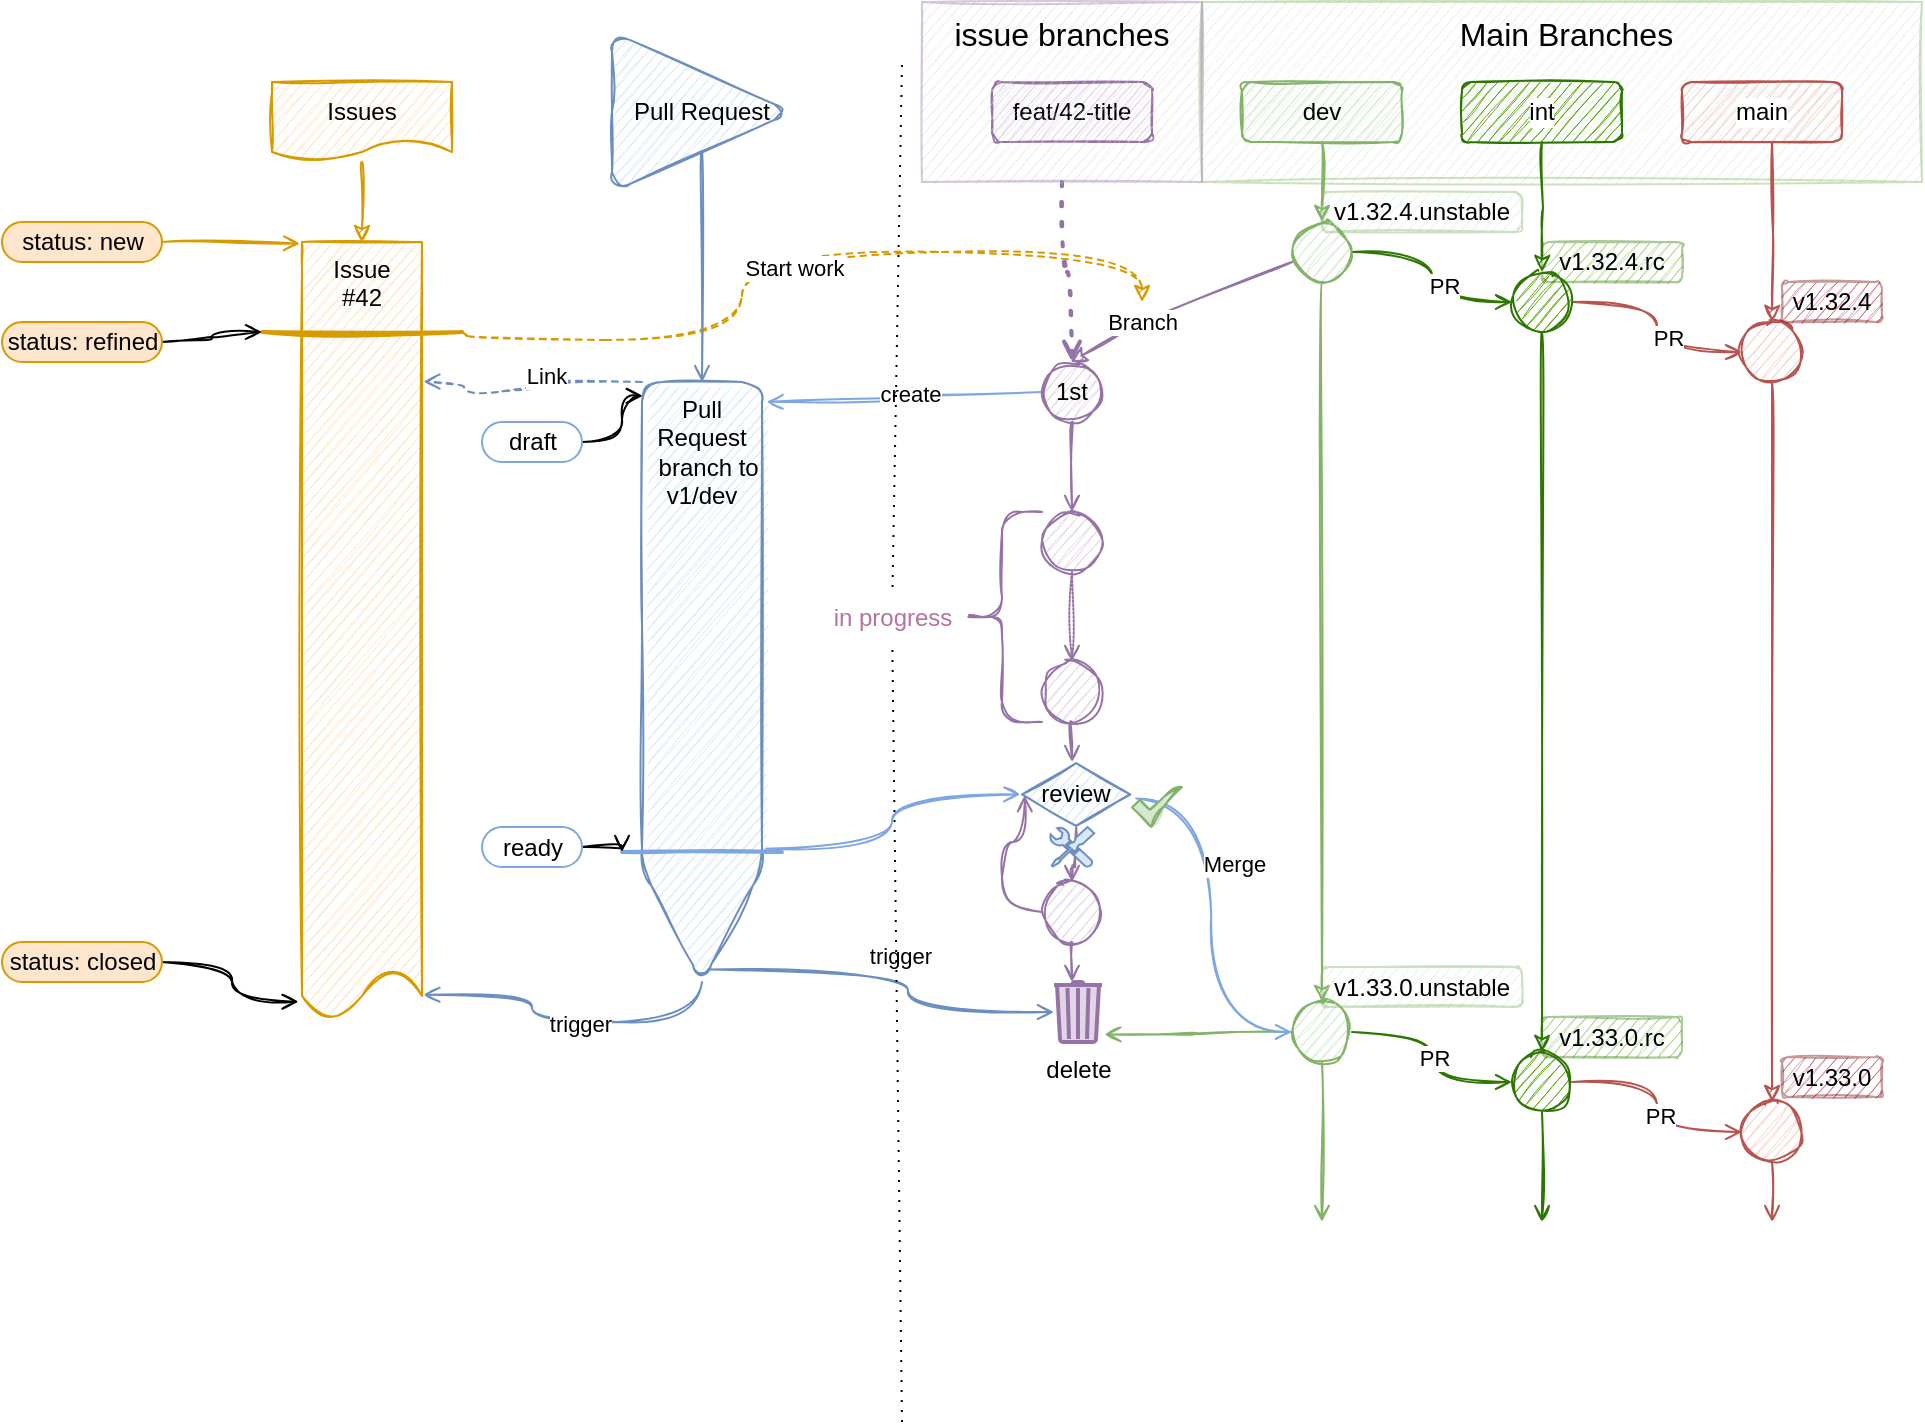 <mxfile version="13.6.5">
    <diagram id="efhW7-6OERZXyLrKR3Or" name="Overview">
        <mxGraphModel dx="3211" dy="924" grid="1" gridSize="10" guides="1" tooltips="1" connect="1" arrows="1" fold="1" page="1" pageScale="1" pageWidth="1654" pageHeight="1169" math="0" shadow="0">
            <root>
                <mxCell id="0"/>
                <mxCell id="1" parent="0"/>
                <mxCell id="126" value="&lt;font style=&quot;font-size: 16px&quot;&gt;&amp;nbsp;Main Branches&lt;/font&gt;" style="rounded=0;whiteSpace=wrap;html=1;sketch=1;strokeColor=#82b366;fillStyle=hachure;fillColor=#d5e8d4;opacity=40;verticalAlign=top;" parent="1" vertex="1">
                    <mxGeometry x="-1000" y="80" width="360" height="90" as="geometry"/>
                </mxCell>
                <mxCell id="34" value="" style="ellipse;whiteSpace=wrap;html=1;aspect=fixed;rounded=1;sketch=1;fillColor=#e1d5e7;strokeColor=#9673a6;" parent="1" vertex="1">
                    <mxGeometry x="-1080" y="335" width="30" height="30" as="geometry"/>
                </mxCell>
                <mxCell id="10" style="edgeStyle=orthogonalEdgeStyle;rounded=0;sketch=1;orthogonalLoop=1;jettySize=auto;html=1;entryX=0.5;entryY=0;entryDx=0;entryDy=0;fillColor=#d5e8d4;strokeColor=#82b366;" parent="1" source="6" target="9" edge="1">
                    <mxGeometry relative="1" as="geometry"/>
                </mxCell>
                <mxCell id="6" value="dev" style="rounded=1;whiteSpace=wrap;html=1;sketch=1;fillColor=#d5e8d4;strokeColor=#82b366;" parent="1" vertex="1">
                    <mxGeometry x="-980" y="120" width="80" height="30" as="geometry"/>
                </mxCell>
                <mxCell id="7" value="&lt;span&gt;int&lt;/span&gt;" style="rounded=1;whiteSpace=wrap;html=1;sketch=1;fillColor=#60a917;strokeColor=#2D7600;labelBackgroundColor=#ffffff;" parent="1" vertex="1">
                    <mxGeometry x="-870" y="120" width="80" height="30" as="geometry"/>
                </mxCell>
                <mxCell id="24" style="edgeStyle=orthogonalEdgeStyle;curved=1;rounded=0;sketch=1;orthogonalLoop=1;jettySize=auto;html=1;entryX=0.5;entryY=0;entryDx=0;entryDy=0;fillColor=#d5e8d4;strokeColor=#82b366;" parent="1" source="9" target="23" edge="1">
                    <mxGeometry relative="1" as="geometry"/>
                </mxCell>
                <mxCell id="97" style="edgeStyle=orthogonalEdgeStyle;curved=1;rounded=0;sketch=1;orthogonalLoop=1;jettySize=auto;html=1;exitX=1;exitY=0.5;exitDx=0;exitDy=0;entryX=0;entryY=0.5;entryDx=0;entryDy=0;endArrow=open;endFill=0;strokeColor=#2D7600;strokeWidth=1;fontColor=#000000;fillColor=#60a917;" parent="1" source="9" target="95" edge="1">
                    <mxGeometry relative="1" as="geometry"/>
                </mxCell>
                <mxCell id="148" value="PR" style="edgeLabel;html=1;align=center;verticalAlign=middle;resizable=0;points=[];fontColor=#000000;" parent="97" vertex="1" connectable="0">
                    <mxGeometry x="0.346" y="8" relative="1" as="geometry">
                        <mxPoint as="offset"/>
                    </mxGeometry>
                </mxCell>
                <mxCell id="9" value="" style="ellipse;whiteSpace=wrap;html=1;aspect=fixed;rounded=1;sketch=1;fillColor=#d5e8d4;strokeColor=#82b366;" parent="1" vertex="1">
                    <mxGeometry x="-955" y="190" width="30" height="30" as="geometry"/>
                </mxCell>
                <mxCell id="101" style="edgeStyle=orthogonalEdgeStyle;curved=1;rounded=0;sketch=1;orthogonalLoop=1;jettySize=auto;html=1;entryX=1.038;entryY=0.033;entryDx=0;entryDy=0;entryPerimeter=0;endArrow=open;endFill=0;strokeColor=#7EA6E0;strokeWidth=1;fontColor=#000000;" parent="1" source="11" target="21" edge="1">
                    <mxGeometry relative="1" as="geometry"/>
                </mxCell>
                <mxCell id="102" value="create" style="edgeLabel;html=1;align=center;verticalAlign=middle;resizable=0;points=[];fontColor=#000000;" parent="101" vertex="1" connectable="0">
                    <mxGeometry x="-0.075" y="1" relative="1" as="geometry">
                        <mxPoint as="offset"/>
                    </mxGeometry>
                </mxCell>
                <mxCell id="11" value="1st" style="ellipse;whiteSpace=wrap;html=1;aspect=fixed;rounded=1;sketch=1;fillColor=#e1d5e7;strokeColor=#9673a6;" parent="1" vertex="1">
                    <mxGeometry x="-1080" y="260" width="30" height="30" as="geometry"/>
                </mxCell>
                <mxCell id="22" style="edgeStyle=orthogonalEdgeStyle;curved=1;rounded=0;sketch=1;orthogonalLoop=1;jettySize=auto;html=1;dashed=1;exitX=1;exitY=0.5;exitDx=0;exitDy=0;exitPerimeter=0;fillColor=#ffe6cc;strokeColor=#d79b00;" parent="1" source="31" edge="1">
                    <mxGeometry relative="1" as="geometry">
                        <mxPoint x="-1030" y="230" as="targetPoint"/>
                        <Array as="points">
                            <mxPoint x="-1367" y="245"/>
                            <mxPoint x="-1367" y="249"/>
                            <mxPoint x="-1230" y="249"/>
                            <mxPoint x="-1230" y="205"/>
                            <mxPoint x="-1030" y="205"/>
                        </Array>
                    </mxGeometry>
                </mxCell>
                <mxCell id="30" value="Start work" style="edgeLabel;html=1;align=center;verticalAlign=middle;resizable=0;points=[];" parent="22" vertex="1" connectable="0">
                    <mxGeometry x="0.033" y="-8" relative="1" as="geometry">
                        <mxPoint as="offset"/>
                    </mxGeometry>
                </mxCell>
                <mxCell id="13" value="Issue&lt;br&gt;#42" style="shape=document;whiteSpace=wrap;html=1;boundedLbl=1;rounded=1;sketch=1;fillColor=#ffe6cc;size=0.067;verticalAlign=top;strokeColor=#d79b00;" parent="1" vertex="1">
                    <mxGeometry x="-1450" y="200" width="60" height="390" as="geometry"/>
                </mxCell>
                <mxCell id="14" value="" style="endArrow=none;html=1;dashed=1;dashPattern=1 4;" parent="1" source="88" edge="1">
                    <mxGeometry width="50" height="50" relative="1" as="geometry">
                        <mxPoint x="-1150" y="790" as="sourcePoint"/>
                        <mxPoint x="-1150" y="110" as="targetPoint"/>
                    </mxGeometry>
                </mxCell>
                <mxCell id="16" style="edgeStyle=orthogonalEdgeStyle;curved=1;rounded=0;sketch=1;orthogonalLoop=1;jettySize=auto;html=1;entryX=0.5;entryY=0;entryDx=0;entryDy=0;fillColor=#ffe6cc;strokeColor=#d79b00;" parent="1" source="15" target="13" edge="1">
                    <mxGeometry relative="1" as="geometry"/>
                </mxCell>
                <mxCell id="15" value="Issues" style="shape=document;whiteSpace=wrap;html=1;boundedLbl=1;rounded=1;sketch=1;fillColor=#ffe6cc;size=0.25;strokeColor=#d79b00;" parent="1" vertex="1">
                    <mxGeometry x="-1465" y="120" width="90" height="40" as="geometry"/>
                </mxCell>
                <mxCell id="32" style="edgeStyle=orthogonalEdgeStyle;curved=1;rounded=0;sketch=1;orthogonalLoop=1;jettySize=auto;html=1;entryX=0.5;entryY=0;entryDx=0;entryDy=0;endArrow=open;endFill=0;fillColor=#dae8fc;strokeColor=#6c8ebf;" parent="1" source="20" target="21" edge="1">
                    <mxGeometry relative="1" as="geometry"/>
                </mxCell>
                <mxCell id="20" value="Pull Request" style="triangle;whiteSpace=wrap;html=1;rounded=1;sketch=1;fillColor=#dae8fc;strokeColor=#6c8ebf;" parent="1" vertex="1">
                    <mxGeometry x="-1295" y="95" width="90" height="80" as="geometry"/>
                </mxCell>
                <mxCell id="28" style="edgeStyle=orthogonalEdgeStyle;curved=1;rounded=0;sketch=1;orthogonalLoop=1;jettySize=auto;html=1;entryX=1.012;entryY=0.179;entryDx=0;entryDy=0;dashed=1;endArrow=open;endFill=0;exitX=0;exitY=0;exitDx=0;exitDy=0;entryPerimeter=0;fillColor=#dae8fc;strokeColor=#6c8ebf;" parent="1" source="21" target="13" edge="1">
                    <mxGeometry relative="1" as="geometry">
                        <Array as="points">
                            <mxPoint x="-1335" y="270"/>
                            <mxPoint x="-1335" y="275"/>
                            <mxPoint x="-1369" y="275"/>
                        </Array>
                    </mxGeometry>
                </mxCell>
                <mxCell id="29" value="Link" style="edgeLabel;html=1;align=center;verticalAlign=middle;resizable=0;points=[];" parent="28" vertex="1" connectable="0">
                    <mxGeometry x="-0.199" y="-3" relative="1" as="geometry">
                        <mxPoint as="offset"/>
                    </mxGeometry>
                </mxCell>
                <mxCell id="38" style="edgeStyle=orthogonalEdgeStyle;curved=1;rounded=0;sketch=1;orthogonalLoop=1;jettySize=auto;html=1;entryX=-0.016;entryY=0.499;entryDx=0;entryDy=0;endArrow=open;endFill=0;strokeWidth=1;exitX=1.028;exitY=0.778;exitDx=0;exitDy=0;exitPerimeter=0;entryPerimeter=0;strokeColor=#7EA6E0;" parent="1" source="21" target="52" edge="1">
                    <mxGeometry relative="1" as="geometry">
                        <mxPoint x="-1090" y="475" as="targetPoint"/>
                    </mxGeometry>
                </mxCell>
                <mxCell id="83" style="edgeStyle=orthogonalEdgeStyle;curved=1;rounded=0;sketch=1;orthogonalLoop=1;jettySize=auto;html=1;entryX=1.012;entryY=0.965;entryDx=0;entryDy=0;entryPerimeter=0;endArrow=open;endFill=0;strokeWidth=1;exitX=0.5;exitY=1;exitDx=0;exitDy=0;fillColor=#dae8fc;strokeColor=#6c8ebf;" parent="1" source="21" target="13" edge="1">
                    <mxGeometry relative="1" as="geometry"/>
                </mxCell>
                <mxCell id="84" value="trigger" style="edgeLabel;html=1;align=center;verticalAlign=middle;resizable=0;points=[];" parent="83" vertex="1" connectable="0">
                    <mxGeometry x="-0.065" y="1" relative="1" as="geometry">
                        <mxPoint as="offset"/>
                    </mxGeometry>
                </mxCell>
                <mxCell id="21" value="Pull Request&lt;br&gt;&amp;nbsp; branch to v1/dev" style="shape=offPageConnector;whiteSpace=wrap;html=1;rounded=1;sketch=1;fillColor=#dae8fc;size=0.19;verticalAlign=top;strokeColor=#6c8ebf;" parent="1" vertex="1">
                    <mxGeometry x="-1280" y="270" width="60" height="300" as="geometry"/>
                </mxCell>
                <mxCell id="63" style="edgeStyle=orthogonalEdgeStyle;curved=1;rounded=0;sketch=1;orthogonalLoop=1;jettySize=auto;html=1;entryX=1.05;entryY=0.874;entryDx=0;entryDy=0;entryPerimeter=0;endArrow=open;endFill=0;strokeWidth=1;fillColor=#d5e8d4;strokeColor=#82b366;" parent="1" source="23" target="61" edge="1">
                    <mxGeometry relative="1" as="geometry"/>
                </mxCell>
                <mxCell id="128" style="edgeStyle=orthogonalEdgeStyle;curved=1;rounded=0;sketch=1;orthogonalLoop=1;jettySize=auto;html=1;endArrow=open;endFill=0;strokeColor=#82b366;strokeWidth=1;fontColor=#000000;fillColor=#d5e8d4;" parent="1" source="23" edge="1">
                    <mxGeometry relative="1" as="geometry">
                        <mxPoint x="-940" y="690" as="targetPoint"/>
                    </mxGeometry>
                </mxCell>
                <mxCell id="23" value="" style="ellipse;whiteSpace=wrap;html=1;aspect=fixed;rounded=1;sketch=1;fillColor=#d5e8d4;strokeColor=#82b366;" parent="1" vertex="1">
                    <mxGeometry x="-955" y="580" width="30" height="30" as="geometry"/>
                </mxCell>
                <mxCell id="31" value="" style="line;strokeWidth=2;html=1;rounded=1;sketch=1;fillColor=#ffe6cc;strokeColor=#d79b00;" parent="1" vertex="1">
                    <mxGeometry x="-1470" y="240" width="100" height="10" as="geometry"/>
                </mxCell>
                <mxCell id="36" style="edgeStyle=orthogonalEdgeStyle;curved=1;rounded=0;sketch=1;orthogonalLoop=1;jettySize=auto;html=1;endArrow=open;endFill=0;dashed=1;dashPattern=1 1;strokeWidth=1;fillColor=#e1d5e7;strokeColor=#9673a6;" parent="1" source="34" edge="1">
                    <mxGeometry relative="1" as="geometry">
                        <mxPoint x="-1065" y="410" as="targetPoint"/>
                    </mxGeometry>
                </mxCell>
                <mxCell id="35" style="edgeStyle=orthogonalEdgeStyle;curved=1;rounded=0;sketch=1;orthogonalLoop=1;jettySize=auto;html=1;endArrow=open;endFill=0;fillColor=#e1d5e7;strokeColor=#9673a6;" parent="1" source="11" target="34" edge="1">
                    <mxGeometry relative="1" as="geometry">
                        <mxPoint x="-1065" y="360" as="targetPoint"/>
                        <mxPoint x="-1065" y="290" as="sourcePoint"/>
                    </mxGeometry>
                </mxCell>
                <mxCell id="47" style="edgeStyle=orthogonalEdgeStyle;curved=1;rounded=0;sketch=1;orthogonalLoop=1;jettySize=auto;html=1;entryX=0;entryY=0.5;entryDx=0;entryDy=0;endArrow=open;endFill=0;strokeWidth=1;exitX=1.054;exitY=0.562;exitDx=0;exitDy=0;exitPerimeter=0;strokeColor=#7EA6E0;" parent="1" source="52" target="23" edge="1">
                    <mxGeometry relative="1" as="geometry">
                        <mxPoint x="-1065" y="490" as="sourcePoint"/>
                    </mxGeometry>
                </mxCell>
                <mxCell id="48" value="Merge" style="edgeLabel;html=1;align=center;verticalAlign=middle;resizable=0;points=[];" parent="47" vertex="1" connectable="0">
                    <mxGeometry x="-0.285" y="11" relative="1" as="geometry">
                        <mxPoint as="offset"/>
                    </mxGeometry>
                </mxCell>
                <mxCell id="37" value="" style="ellipse;whiteSpace=wrap;html=1;aspect=fixed;rounded=1;sketch=1;fillColor=#e1d5e7;strokeColor=#9673a6;" parent="1" vertex="1">
                    <mxGeometry x="-1080" y="410" width="30" height="30" as="geometry"/>
                </mxCell>
                <mxCell id="39" value="" style="line;strokeWidth=2;html=1;rounded=1;sketch=1;fillColor=none;strokeColor=#7EA6E0;" parent="1" vertex="1">
                    <mxGeometry x="-1290" y="500" width="80" height="10" as="geometry"/>
                </mxCell>
                <mxCell id="45" value="" style="endArrow=classic;html=1;strokeWidth=1;sketch=1;entryX=0.5;entryY=0;entryDx=0;entryDy=0;exitX=0.023;exitY=0.667;exitDx=0;exitDy=0;exitPerimeter=0;fillColor=#e1d5e7;strokeColor=#9673a6;" parent="1" edge="1">
                    <mxGeometry relative="1" as="geometry">
                        <mxPoint x="-955" y="210.01" as="sourcePoint"/>
                        <mxPoint x="-1065.69" y="260" as="targetPoint"/>
                        <Array as="points">
                            <mxPoint x="-1030.69" y="240"/>
                        </Array>
                    </mxGeometry>
                </mxCell>
                <mxCell id="46" value="Branch" style="edgeLabel;resizable=0;html=1;align=center;verticalAlign=middle;" parent="45" connectable="0" vertex="1">
                    <mxGeometry relative="1" as="geometry">
                        <mxPoint x="-18.58" y="7.63" as="offset"/>
                    </mxGeometry>
                </mxCell>
                <mxCell id="50" style="edgeStyle=orthogonalEdgeStyle;curved=1;rounded=0;sketch=1;orthogonalLoop=1;jettySize=auto;html=1;endArrow=open;endFill=0;strokeWidth=1;exitX=0.5;exitY=1;exitDx=0;exitDy=0;fillColor=#e1d5e7;strokeColor=#9673a6;" parent="1" source="37" edge="1">
                    <mxGeometry relative="1" as="geometry">
                        <mxPoint x="-1065" y="440" as="sourcePoint"/>
                        <mxPoint x="-1065" y="460" as="targetPoint"/>
                    </mxGeometry>
                </mxCell>
                <mxCell id="55" style="edgeStyle=orthogonalEdgeStyle;curved=1;rounded=0;sketch=1;orthogonalLoop=1;jettySize=auto;html=1;entryX=0.5;entryY=0;entryDx=0;entryDy=0;endArrow=open;endFill=0;strokeWidth=1;fillColor=#e1d5e7;strokeColor=#9673a6;" parent="1" source="52" target="54" edge="1">
                    <mxGeometry relative="1" as="geometry"/>
                </mxCell>
                <mxCell id="52" value="review" style="html=1;whiteSpace=wrap;aspect=fixed;shape=isoRectangle;rounded=1;sketch=1;fillColor=#dae8fc;strokeColor=#6c8ebf;" parent="1" vertex="1">
                    <mxGeometry x="-1090" y="460" width="54.17" height="32.5" as="geometry"/>
                </mxCell>
                <mxCell id="60" style="edgeStyle=orthogonalEdgeStyle;curved=1;rounded=0;sketch=1;orthogonalLoop=1;jettySize=auto;html=1;endArrow=open;endFill=0;strokeWidth=1;entryX=0.026;entryY=0.511;entryDx=0;entryDy=0;entryPerimeter=0;fillColor=#e1d5e7;strokeColor=#9673a6;" parent="1" source="54" target="52" edge="1">
                    <mxGeometry relative="1" as="geometry">
                        <mxPoint x="-1100" y="490" as="targetPoint"/>
                        <Array as="points">
                            <mxPoint x="-1100" y="535"/>
                            <mxPoint x="-1100" y="500"/>
                            <mxPoint x="-1089" y="500"/>
                        </Array>
                    </mxGeometry>
                </mxCell>
                <mxCell id="62" style="edgeStyle=orthogonalEdgeStyle;curved=1;rounded=0;sketch=1;orthogonalLoop=1;jettySize=auto;html=1;entryX=0.392;entryY=0.023;entryDx=0;entryDy=0;entryPerimeter=0;endArrow=open;endFill=0;strokeWidth=1;fillColor=#e1d5e7;strokeColor=#9673a6;" parent="1" source="54" target="61" edge="1">
                    <mxGeometry relative="1" as="geometry"/>
                </mxCell>
                <mxCell id="54" value="" style="ellipse;whiteSpace=wrap;html=1;aspect=fixed;rounded=1;sketch=1;fillColor=#e1d5e7;strokeColor=#9673a6;" parent="1" vertex="1">
                    <mxGeometry x="-1080" y="520" width="30" height="30" as="geometry"/>
                </mxCell>
                <mxCell id="57" value="" style="html=1;aspect=fixed;strokeColor=#82b366;shadow=0;align=center;verticalAlign=top;fillColor=#d5e8d4;shape=mxgraph.gcp2.check;rounded=1;sketch=1;fillStyle=solid;" parent="1" vertex="1">
                    <mxGeometry x="-1035" y="472.5" width="25" height="20" as="geometry"/>
                </mxCell>
                <mxCell id="59" value="" style="aspect=fixed;pointerEvents=1;shadow=0;dashed=0;html=1;strokeColor=#6c8ebf;labelPosition=center;verticalLabelPosition=bottom;verticalAlign=top;align=center;fillColor=#dae8fc;shape=mxgraph.mscae.enterprise.tool;rounded=1;sketch=0;fillStyle=solid;" parent="1" vertex="1">
                    <mxGeometry x="-1076.11" y="492.5" width="22.22" height="20" as="geometry"/>
                </mxCell>
                <mxCell id="85" style="edgeStyle=orthogonalEdgeStyle;curved=1;rounded=0;sketch=1;orthogonalLoop=1;jettySize=auto;html=1;endArrow=open;endFill=0;strokeWidth=1;exitX=0.55;exitY=0.979;exitDx=0;exitDy=0;exitPerimeter=0;fillColor=#dae8fc;strokeColor=#6c8ebf;" parent="1" source="21" target="61" edge="1">
                    <mxGeometry relative="1" as="geometry"/>
                </mxCell>
                <mxCell id="86" value="trigger" style="edgeLabel;html=1;align=center;verticalAlign=middle;resizable=0;points=[];" parent="85" vertex="1" connectable="0">
                    <mxGeometry x="-0.013" y="7" relative="1" as="geometry">
                        <mxPoint as="offset"/>
                    </mxGeometry>
                </mxCell>
                <mxCell id="61" value="delete" style="html=1;verticalLabelPosition=bottom;align=center;labelBackgroundColor=#ffffff;verticalAlign=top;strokeWidth=2;shadow=0;dashed=0;shape=mxgraph.ios7.icons.trashcan;rounded=1;sketch=0;fillColor=#e1d5e7;strokeColor=#9673a6;" parent="1" vertex="1">
                    <mxGeometry x="-1074" y="570" width="24" height="30" as="geometry"/>
                </mxCell>
                <mxCell id="66" style="edgeStyle=orthogonalEdgeStyle;curved=1;rounded=0;sketch=1;orthogonalLoop=1;jettySize=auto;html=1;entryX=0.5;entryY=0;entryDx=0;entryDy=0;dashed=1;dashPattern=1 4;endArrow=open;endFill=0;strokeWidth=2;fillColor=#e1d5e7;strokeColor=#9673a6;" parent="1" source="141" target="11" edge="1">
                    <mxGeometry relative="1" as="geometry"/>
                </mxCell>
                <mxCell id="65" value="feat/42-title" style="rounded=1;whiteSpace=wrap;html=1;sketch=1;fillColor=#e1d5e7;strokeColor=#9673a6;" parent="1" vertex="1">
                    <mxGeometry x="-1105" y="120" width="80" height="30" as="geometry"/>
                </mxCell>
                <mxCell id="73" style="edgeStyle=orthogonalEdgeStyle;curved=1;rounded=0;sketch=1;orthogonalLoop=1;jettySize=auto;html=1;entryX=0;entryY=0.5;entryDx=0;entryDy=0;entryPerimeter=0;endArrow=open;endFill=0;strokeWidth=1;" parent="1" source="72" target="31" edge="1">
                    <mxGeometry relative="1" as="geometry"/>
                </mxCell>
                <mxCell id="72" value="status: refined" style="html=1;dashed=0;whitespace=wrap;shape=mxgraph.dfd.start;rounded=1;sketch=0;strokeColor=#d79b00;fillColor=#ffe6cc;" parent="1" vertex="1">
                    <mxGeometry x="-1600" y="240" width="80" height="20" as="geometry"/>
                </mxCell>
                <mxCell id="75" style="edgeStyle=orthogonalEdgeStyle;curved=1;rounded=0;sketch=1;orthogonalLoop=1;jettySize=auto;html=1;entryX=-0.016;entryY=0.002;entryDx=0;entryDy=0;entryPerimeter=0;endArrow=open;endFill=0;strokeWidth=1;fillColor=#ffe6cc;strokeColor=#d79b00;" parent="1" source="74" target="13" edge="1">
                    <mxGeometry relative="1" as="geometry">
                        <Array as="points">
                            <mxPoint x="-1495" y="200"/>
                            <mxPoint x="-1495" y="201"/>
                        </Array>
                    </mxGeometry>
                </mxCell>
                <mxCell id="74" value="status: new" style="html=1;dashed=0;whitespace=wrap;shape=mxgraph.dfd.start;rounded=1;sketch=0;strokeColor=#d79b00;fillColor=#ffe6cc;" parent="1" vertex="1">
                    <mxGeometry x="-1600" y="190" width="80" height="20" as="geometry"/>
                </mxCell>
                <mxCell id="78" style="edgeStyle=orthogonalEdgeStyle;curved=1;rounded=0;sketch=1;orthogonalLoop=1;jettySize=auto;html=1;entryX=0.006;entryY=0.023;entryDx=0;entryDy=0;entryPerimeter=0;endArrow=open;endFill=0;strokeWidth=1;" parent="1" source="77" target="21" edge="1">
                    <mxGeometry relative="1" as="geometry"/>
                </mxCell>
                <mxCell id="77" value="draft" style="html=1;dashed=0;whitespace=wrap;shape=mxgraph.dfd.start;rounded=1;sketch=0;fillColor=none;strokeColor=#7EA6E0;" parent="1" vertex="1">
                    <mxGeometry x="-1360" y="290" width="50" height="20" as="geometry"/>
                </mxCell>
                <mxCell id="80" style="edgeStyle=orthogonalEdgeStyle;curved=1;rounded=0;sketch=1;orthogonalLoop=1;jettySize=auto;html=1;entryX=0;entryY=0.5;entryDx=0;entryDy=0;entryPerimeter=0;endArrow=open;endFill=0;strokeWidth=1;" parent="1" source="79" target="39" edge="1">
                    <mxGeometry relative="1" as="geometry"/>
                </mxCell>
                <mxCell id="79" value="ready" style="html=1;dashed=0;whitespace=wrap;shape=mxgraph.dfd.start;rounded=1;sketch=0;fillColor=none;strokeColor=#7EA6E0;" parent="1" vertex="1">
                    <mxGeometry x="-1360" y="492.5" width="50" height="20" as="geometry"/>
                </mxCell>
                <mxCell id="82" style="edgeStyle=orthogonalEdgeStyle;curved=1;rounded=0;sketch=1;orthogonalLoop=1;jettySize=auto;html=1;entryX=-0.029;entryY=0.974;entryDx=0;entryDy=0;entryPerimeter=0;endArrow=open;endFill=0;strokeWidth=1;" parent="1" source="81" target="13" edge="1">
                    <mxGeometry relative="1" as="geometry"/>
                </mxCell>
                <mxCell id="81" value="status: closed" style="html=1;dashed=0;whitespace=wrap;shape=mxgraph.dfd.start;rounded=1;sketch=0;strokeColor=#d79b00;fillColor=#ffe6cc;" parent="1" vertex="1">
                    <mxGeometry x="-1600" y="550" width="80" height="20" as="geometry"/>
                </mxCell>
                <mxCell id="87" value="" style="shape=curlyBracket;whiteSpace=wrap;html=1;rounded=1;sketch=1;strokeColor=#9673a6;fillColor=#e1d5e7;size=0.5;" parent="1" vertex="1">
                    <mxGeometry x="-1120" y="335" width="40" height="105" as="geometry"/>
                </mxCell>
                <mxCell id="88" value="in progress" style="html=1;dashed=0;whitespace=wrap;shape=mxgraph.dfd.start;rounded=1;sketch=0;strokeColor=none;fillColor=none;fontColor=#B5739D;" parent="1" vertex="1">
                    <mxGeometry x="-1190" y="372.5" width="70" height="30" as="geometry"/>
                </mxCell>
                <mxCell id="89" value="" style="endArrow=none;html=1;dashed=1;dashPattern=1 4;" parent="1" target="88" edge="1">
                    <mxGeometry width="50" height="50" relative="1" as="geometry">
                        <mxPoint x="-1150" y="790" as="sourcePoint"/>
                        <mxPoint x="-1150" y="110" as="targetPoint"/>
                    </mxGeometry>
                </mxCell>
                <mxCell id="93" style="edgeStyle=orthogonalEdgeStyle;rounded=0;sketch=1;orthogonalLoop=1;jettySize=auto;html=1;entryX=0.5;entryY=0;entryDx=0;entryDy=0;fillColor=#60a917;strokeColor=#2D7600;" parent="1" target="95" edge="1">
                    <mxGeometry relative="1" as="geometry">
                        <mxPoint x="-830" y="150" as="sourcePoint"/>
                    </mxGeometry>
                </mxCell>
                <mxCell id="94" style="edgeStyle=orthogonalEdgeStyle;curved=1;rounded=0;sketch=1;orthogonalLoop=1;jettySize=auto;html=1;entryX=0.5;entryY=0;entryDx=0;entryDy=0;fillColor=#60a917;strokeColor=#2D7600;" parent="1" source="95" target="96" edge="1">
                    <mxGeometry relative="1" as="geometry"/>
                </mxCell>
                <mxCell id="118" style="edgeStyle=orthogonalEdgeStyle;curved=1;rounded=0;sketch=1;orthogonalLoop=1;jettySize=auto;html=1;entryX=0;entryY=0.5;entryDx=0;entryDy=0;endArrow=open;endFill=0;strokeColor=#b85450;strokeWidth=1;fontColor=#000000;fillColor=#f8cecc;" parent="1" source="95" target="111" edge="1">
                    <mxGeometry relative="1" as="geometry"/>
                </mxCell>
                <mxCell id="149" value="PR" style="edgeLabel;html=1;align=center;verticalAlign=middle;resizable=0;points=[];fontColor=#000000;" parent="118" vertex="1" connectable="0">
                    <mxGeometry x="0.321" y="7" relative="1" as="geometry">
                        <mxPoint as="offset"/>
                    </mxGeometry>
                </mxCell>
                <mxCell id="95" value="" style="ellipse;whiteSpace=wrap;html=1;aspect=fixed;rounded=1;sketch=1;fillColor=#60a917;strokeColor=#2D7600;fontColor=#ffffff;" parent="1" vertex="1">
                    <mxGeometry x="-845" y="215" width="30" height="30" as="geometry"/>
                </mxCell>
                <mxCell id="121" style="edgeStyle=orthogonalEdgeStyle;curved=1;rounded=0;sketch=1;orthogonalLoop=1;jettySize=auto;html=1;entryX=0;entryY=0.5;entryDx=0;entryDy=0;endArrow=open;endFill=0;strokeColor=#b85450;strokeWidth=1;fontColor=#000000;fillColor=#f8cecc;" parent="1" source="96" target="112" edge="1">
                    <mxGeometry relative="1" as="geometry"/>
                </mxCell>
                <mxCell id="155" value="PR" style="edgeLabel;html=1;align=center;verticalAlign=middle;resizable=0;points=[];fontColor=#000000;" parent="121" vertex="1" connectable="0">
                    <mxGeometry x="0.07" y="1" relative="1" as="geometry">
                        <mxPoint as="offset"/>
                    </mxGeometry>
                </mxCell>
                <mxCell id="129" style="edgeStyle=orthogonalEdgeStyle;curved=1;rounded=0;sketch=1;orthogonalLoop=1;jettySize=auto;html=1;endArrow=open;endFill=0;strokeColor=#2D7600;strokeWidth=1;fontColor=#000000;fillColor=#60a917;" parent="1" source="96" edge="1">
                    <mxGeometry relative="1" as="geometry">
                        <mxPoint x="-830" y="690" as="targetPoint"/>
                    </mxGeometry>
                </mxCell>
                <mxCell id="96" value="" style="ellipse;whiteSpace=wrap;html=1;aspect=fixed;rounded=1;sketch=1;fillColor=#60a917;strokeColor=#2D7600;fontColor=#ffffff;" parent="1" vertex="1">
                    <mxGeometry x="-845" y="605" width="30" height="30" as="geometry"/>
                </mxCell>
                <mxCell id="99" style="edgeStyle=orthogonalEdgeStyle;curved=1;rounded=0;sketch=1;orthogonalLoop=1;jettySize=auto;html=1;exitX=1;exitY=0.5;exitDx=0;exitDy=0;entryX=0;entryY=0.5;entryDx=0;entryDy=0;endArrow=open;endFill=0;strokeColor=#2D7600;strokeWidth=1;fontColor=#000000;fillColor=#60a917;" parent="1" source="23" target="96" edge="1">
                    <mxGeometry relative="1" as="geometry">
                        <mxPoint x="-930" y="590" as="sourcePoint"/>
                        <mxPoint x="-805" y="615" as="targetPoint"/>
                    </mxGeometry>
                </mxCell>
                <mxCell id="154" value="PR" style="edgeLabel;html=1;align=center;verticalAlign=middle;resizable=0;points=[];fontColor=#000000;" parent="99" vertex="1" connectable="0">
                    <mxGeometry x="0.003" y="1" relative="1" as="geometry">
                        <mxPoint as="offset"/>
                    </mxGeometry>
                </mxCell>
                <mxCell id="108" value="main" style="rounded=1;whiteSpace=wrap;html=1;sketch=1;fillColor=#f8cecc;strokeColor=#b85450;labelBackgroundColor=#ffffff;" parent="1" vertex="1">
                    <mxGeometry x="-760" y="120" width="80" height="30" as="geometry"/>
                </mxCell>
                <mxCell id="109" style="edgeStyle=orthogonalEdgeStyle;rounded=0;sketch=1;orthogonalLoop=1;jettySize=auto;html=1;entryX=0.5;entryY=0;entryDx=0;entryDy=0;fillColor=#f8cecc;strokeColor=#b85450;" parent="1" target="111" edge="1">
                    <mxGeometry relative="1" as="geometry">
                        <mxPoint x="-715" y="150" as="sourcePoint"/>
                    </mxGeometry>
                </mxCell>
                <mxCell id="110" style="edgeStyle=orthogonalEdgeStyle;curved=1;rounded=0;sketch=1;orthogonalLoop=1;jettySize=auto;html=1;entryX=0.5;entryY=0;entryDx=0;entryDy=0;fillColor=#f8cecc;strokeColor=#b85450;" parent="1" source="111" target="112" edge="1">
                    <mxGeometry relative="1" as="geometry"/>
                </mxCell>
                <mxCell id="130" style="edgeStyle=orthogonalEdgeStyle;curved=1;rounded=0;sketch=1;orthogonalLoop=1;jettySize=auto;html=1;endArrow=open;endFill=0;strokeColor=#b85450;strokeWidth=1;fontColor=#000000;fillColor=#f8cecc;" parent="1" source="112" edge="1">
                    <mxGeometry relative="1" as="geometry">
                        <mxPoint x="-715" y="690" as="targetPoint"/>
                    </mxGeometry>
                </mxCell>
                <mxCell id="112" value="" style="ellipse;whiteSpace=wrap;html=1;aspect=fixed;rounded=1;sketch=1;fillColor=#f8cecc;strokeColor=#b85450;" parent="1" vertex="1">
                    <mxGeometry x="-730" y="630" width="30" height="30" as="geometry"/>
                </mxCell>
                <mxCell id="111" value="" style="ellipse;whiteSpace=wrap;html=1;aspect=fixed;rounded=1;sketch=1;fillColor=#f8cecc;strokeColor=#b85450;" parent="1" vertex="1">
                    <mxGeometry x="-730" y="240" width="30" height="30" as="geometry"/>
                </mxCell>
                <mxCell id="141" value="&lt;font style=&quot;font-size: 16px&quot;&gt;issue branches&lt;/font&gt;" style="rounded=0;whiteSpace=wrap;html=1;sketch=1;strokeColor=#9673a6;fillStyle=hachure;fillColor=#e1d5e7;opacity=40;verticalAlign=top;" parent="1" vertex="1">
                    <mxGeometry x="-1140" y="80" width="140" height="90" as="geometry"/>
                </mxCell>
                <mxCell id="143" value="v1.32.4.unstable" style="text;html=1;strokeColor=#82b366;fillColor=#d5e8d4;align=center;verticalAlign=middle;whiteSpace=wrap;rounded=1;opacity=40;shadow=0;sketch=1;" parent="1" vertex="1">
                    <mxGeometry x="-940" y="175" width="100" height="20" as="geometry"/>
                </mxCell>
                <mxCell id="146" value="v1.32.4.rc" style="text;html=1;strokeColor=#2D7600;fillColor=#60a917;align=center;verticalAlign=middle;whiteSpace=wrap;rounded=1;opacity=40;shadow=0;sketch=1;" parent="1" vertex="1">
                    <mxGeometry x="-830" y="200" width="70" height="20" as="geometry"/>
                </mxCell>
                <mxCell id="147" value="v1.32.4" style="text;html=1;strokeColor=#6F0000;fillColor=#a20025;align=center;verticalAlign=middle;whiteSpace=wrap;rounded=1;opacity=40;shadow=0;sketch=1;glass=0;" parent="1" vertex="1">
                    <mxGeometry x="-710" y="220" width="50" height="20" as="geometry"/>
                </mxCell>
                <mxCell id="151" value="v1.33.0.unstable" style="text;html=1;strokeColor=#82b366;fillColor=#d5e8d4;align=center;verticalAlign=middle;whiteSpace=wrap;rounded=1;opacity=40;shadow=0;sketch=1;" parent="1" vertex="1">
                    <mxGeometry x="-940" y="562.5" width="100" height="20" as="geometry"/>
                </mxCell>
                <mxCell id="152" value="v1.33.0.rc" style="text;html=1;strokeColor=#2D7600;fillColor=#60a917;align=center;verticalAlign=middle;whiteSpace=wrap;rounded=1;opacity=40;shadow=0;sketch=1;" parent="1" vertex="1">
                    <mxGeometry x="-830" y="587.5" width="70" height="20" as="geometry"/>
                </mxCell>
                <mxCell id="153" value="v1.33.0" style="text;html=1;strokeColor=#6F0000;fillColor=#a20025;align=center;verticalAlign=middle;whiteSpace=wrap;rounded=1;opacity=40;shadow=0;sketch=1;glass=0;" parent="1" vertex="1">
                    <mxGeometry x="-710" y="607.5" width="50" height="20" as="geometry"/>
                </mxCell>
            </root>
        </mxGraphModel>
    </diagram>
</mxfile>